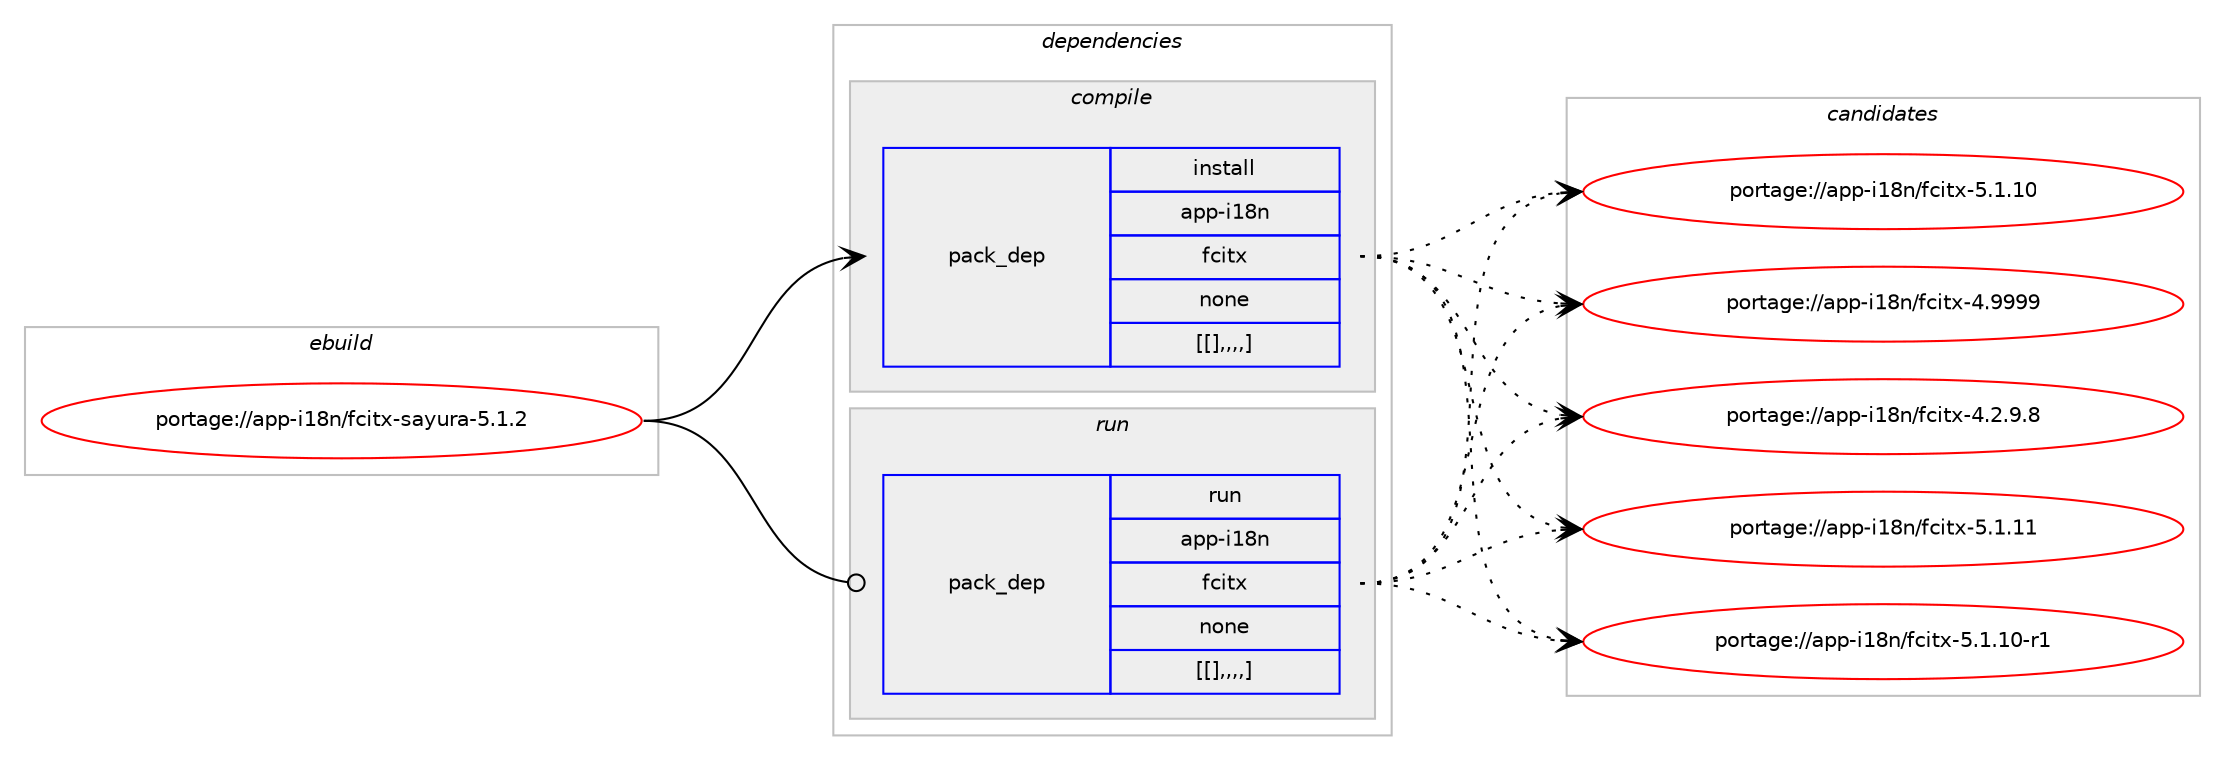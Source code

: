 digraph prolog {

# *************
# Graph options
# *************

newrank=true;
concentrate=true;
compound=true;
graph [rankdir=LR,fontname=Helvetica,fontsize=10,ranksep=1.5];#, ranksep=2.5, nodesep=0.2];
edge  [arrowhead=vee];
node  [fontname=Helvetica,fontsize=10];

# **********
# The ebuild
# **********

subgraph cluster_leftcol {
color=gray;
label=<<i>ebuild</i>>;
id [label="portage://app-i18n/fcitx-sayura-5.1.2", color=red, width=4, href="../app-i18n/fcitx-sayura-5.1.2.svg"];
}

# ****************
# The dependencies
# ****************

subgraph cluster_midcol {
color=gray;
label=<<i>dependencies</i>>;
subgraph cluster_compile {
fillcolor="#eeeeee";
style=filled;
label=<<i>compile</i>>;
subgraph pack27010 {
dependency39276 [label=<<TABLE BORDER="0" CELLBORDER="1" CELLSPACING="0" CELLPADDING="4" WIDTH="220"><TR><TD ROWSPAN="6" CELLPADDING="30">pack_dep</TD></TR><TR><TD WIDTH="110">install</TD></TR><TR><TD>app-i18n</TD></TR><TR><TD>fcitx</TD></TR><TR><TD>none</TD></TR><TR><TD>[[],,,,]</TD></TR></TABLE>>, shape=none, color=blue];
}
id:e -> dependency39276:w [weight=20,style="solid",arrowhead="vee"];
}
subgraph cluster_compileandrun {
fillcolor="#eeeeee";
style=filled;
label=<<i>compile and run</i>>;
}
subgraph cluster_run {
fillcolor="#eeeeee";
style=filled;
label=<<i>run</i>>;
subgraph pack27013 {
dependency39293 [label=<<TABLE BORDER="0" CELLBORDER="1" CELLSPACING="0" CELLPADDING="4" WIDTH="220"><TR><TD ROWSPAN="6" CELLPADDING="30">pack_dep</TD></TR><TR><TD WIDTH="110">run</TD></TR><TR><TD>app-i18n</TD></TR><TR><TD>fcitx</TD></TR><TR><TD>none</TD></TR><TR><TD>[[],,,,]</TD></TR></TABLE>>, shape=none, color=blue];
}
id:e -> dependency39293:w [weight=20,style="solid",arrowhead="odot"];
}
}

# **************
# The candidates
# **************

subgraph cluster_choices {
rank=same;
color=gray;
label=<<i>candidates</i>>;

subgraph choice23438 {
color=black;
nodesep=1;
choice97112112451054956110471029910511612045534649464949 [label="portage://app-i18n/fcitx-5.1.11", color=red, width=4,href="../app-i18n/fcitx-5.1.11.svg"];
choice971121124510549561104710299105116120455346494649484511449 [label="portage://app-i18n/fcitx-5.1.10-r1", color=red, width=4,href="../app-i18n/fcitx-5.1.10-r1.svg"];
choice97112112451054956110471029910511612045534649464948 [label="portage://app-i18n/fcitx-5.1.10", color=red, width=4,href="../app-i18n/fcitx-5.1.10.svg"];
choice97112112451054956110471029910511612045524657575757 [label="portage://app-i18n/fcitx-4.9999", color=red, width=4,href="../app-i18n/fcitx-4.9999.svg"];
choice9711211245105495611047102991051161204552465046574656 [label="portage://app-i18n/fcitx-4.2.9.8", color=red, width=4,href="../app-i18n/fcitx-4.2.9.8.svg"];
dependency39276:e -> choice97112112451054956110471029910511612045534649464949:w [style=dotted,weight="100"];
dependency39276:e -> choice971121124510549561104710299105116120455346494649484511449:w [style=dotted,weight="100"];
dependency39276:e -> choice97112112451054956110471029910511612045534649464948:w [style=dotted,weight="100"];
dependency39276:e -> choice97112112451054956110471029910511612045524657575757:w [style=dotted,weight="100"];
dependency39276:e -> choice9711211245105495611047102991051161204552465046574656:w [style=dotted,weight="100"];
}
subgraph choice23460 {
color=black;
nodesep=1;
choice97112112451054956110471029910511612045534649464949 [label="portage://app-i18n/fcitx-5.1.11", color=red, width=4,href="../app-i18n/fcitx-5.1.11.svg"];
choice971121124510549561104710299105116120455346494649484511449 [label="portage://app-i18n/fcitx-5.1.10-r1", color=red, width=4,href="../app-i18n/fcitx-5.1.10-r1.svg"];
choice97112112451054956110471029910511612045534649464948 [label="portage://app-i18n/fcitx-5.1.10", color=red, width=4,href="../app-i18n/fcitx-5.1.10.svg"];
choice97112112451054956110471029910511612045524657575757 [label="portage://app-i18n/fcitx-4.9999", color=red, width=4,href="../app-i18n/fcitx-4.9999.svg"];
choice9711211245105495611047102991051161204552465046574656 [label="portage://app-i18n/fcitx-4.2.9.8", color=red, width=4,href="../app-i18n/fcitx-4.2.9.8.svg"];
dependency39293:e -> choice97112112451054956110471029910511612045534649464949:w [style=dotted,weight="100"];
dependency39293:e -> choice971121124510549561104710299105116120455346494649484511449:w [style=dotted,weight="100"];
dependency39293:e -> choice97112112451054956110471029910511612045534649464948:w [style=dotted,weight="100"];
dependency39293:e -> choice97112112451054956110471029910511612045524657575757:w [style=dotted,weight="100"];
dependency39293:e -> choice9711211245105495611047102991051161204552465046574656:w [style=dotted,weight="100"];
}
}

}
